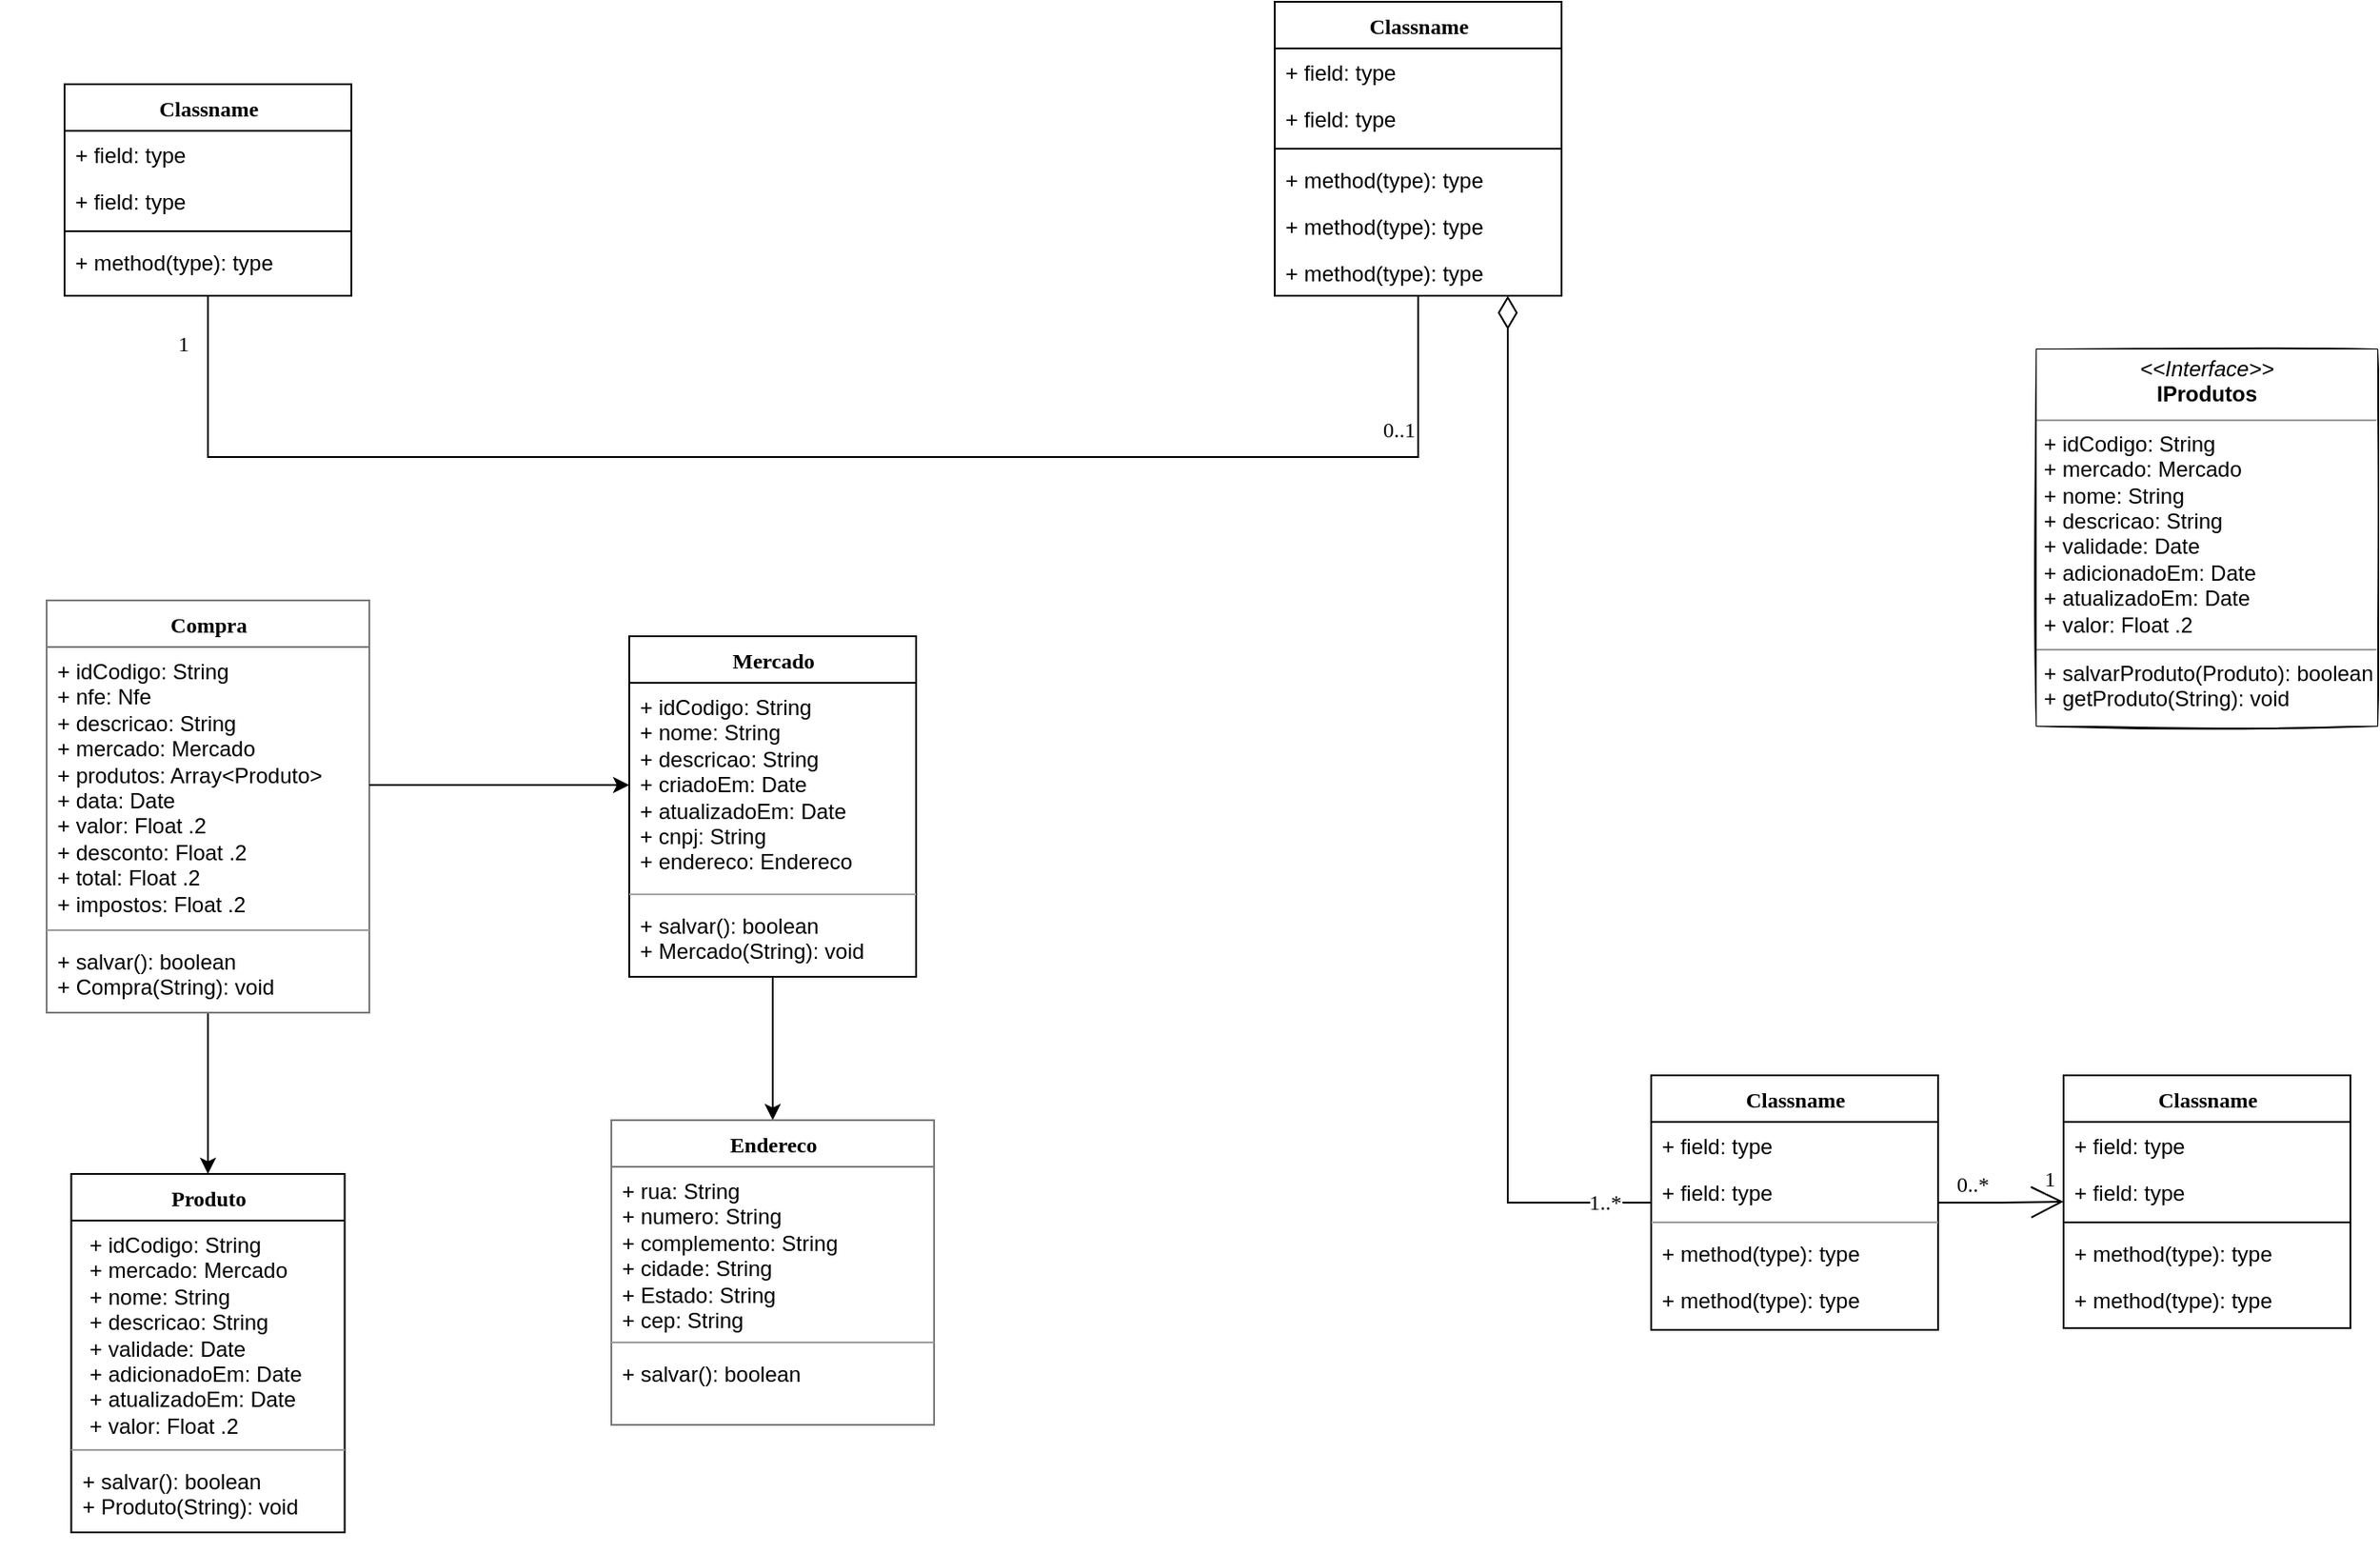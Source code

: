 <mxfile version="15.7.4" type="github">
  <diagram name="Page-1" id="6133507b-19e7-1e82-6fc7-422aa6c4b21f">
    <mxGraphModel dx="868" dy="1304" grid="1" gridSize="10" guides="1" tooltips="1" connect="1" arrows="1" fold="1" page="1" pageScale="1" pageWidth="1100" pageHeight="850" background="none" math="0" shadow="0">
      <root>
        <mxCell id="0" />
        <mxCell id="1" parent="0" />
        <mxCell id="5zKXGd3uKck9Og05UXul-10" value="" style="rounded=0;whiteSpace=wrap;html=1;shadow=0;glass=0;labelBackgroundColor=default;sketch=1;fontColor=default;strokeColor=#FFFFFF;gradientColor=none;fillColor=none;" parent="1" vertex="1">
          <mxGeometry y="150" width="700" height="550" as="geometry" />
        </mxCell>
        <mxCell id="235556782a83e6d0-1" value="Produto" style="swimlane;html=1;fontStyle=1;align=center;verticalAlign=top;childLayout=stackLayout;horizontal=1;startSize=26;horizontalStack=0;resizeParent=1;resizeLast=0;collapsible=1;marginBottom=0;swimlaneFillColor=rgba(255, 255, 255, 1);rounded=0;shadow=0;comic=0;labelBackgroundColor=default;strokeWidth=1;fillColor=rgba(255, 255, 255, 1);fontFamily=Verdana;fontSize=12;glass=0;fontColor=default;" parent="1" vertex="1">
          <mxGeometry x="38.75" y="490" width="152.5" height="200" as="geometry">
            <mxRectangle x="35" y="436" width="90" height="26" as="alternateBounds" />
          </mxGeometry>
        </mxCell>
        <mxCell id="235556782a83e6d0-5" value="&lt;p style=&quot;margin: 0px 0px 0px 4px&quot;&gt;+ idCodigo: String&lt;br&gt;+ mercado: Mercado&lt;/p&gt;&lt;p style=&quot;margin: 0px 0px 0px 4px&quot;&gt;+ nome: String&lt;/p&gt;&lt;p style=&quot;margin: 0px 0px 0px 4px&quot;&gt;+ descricao: String&lt;/p&gt;&lt;p style=&quot;margin: 0px 0px 0px 4px&quot;&gt;+ validade: Date&lt;/p&gt;&lt;p style=&quot;margin: 0px 0px 0px 4px&quot;&gt;+ adicionadoEm: Date&lt;/p&gt;&lt;p style=&quot;margin: 0px 0px 0px 4px&quot;&gt;+ atualizadoEm: Date&lt;/p&gt;&lt;p style=&quot;margin: 0px 0px 0px 4px&quot;&gt;+ valor: Float .2&lt;/p&gt;" style="text;html=1;strokeColor=none;fillColor=none;align=left;verticalAlign=top;spacingLeft=4;spacingRight=4;whiteSpace=wrap;overflow=hidden;rotatable=0;points=[[0,0.5],[1,0.5]];portConstraint=eastwest;fontColor=default;labelBackgroundColor=default;" parent="235556782a83e6d0-1" vertex="1">
          <mxGeometry y="26" width="152.5" height="124" as="geometry" />
        </mxCell>
        <mxCell id="235556782a83e6d0-6" value="" style="line;html=1;strokeWidth=1;fillColor=none;align=left;verticalAlign=middle;spacingTop=-1;spacingLeft=3;spacingRight=3;rotatable=0;labelPosition=right;points=[];portConstraint=eastwest;fontColor=default;labelBackgroundColor=default;strokeColor=#9C9C9C;" parent="235556782a83e6d0-1" vertex="1">
          <mxGeometry y="150" width="152.5" height="8" as="geometry" />
        </mxCell>
        <mxCell id="235556782a83e6d0-7" value="&lt;span&gt;+ salvar(): boolean&lt;/span&gt;&lt;br&gt;&lt;span&gt;+ Produto(String): void&lt;/span&gt;" style="text;html=1;strokeColor=none;fillColor=none;align=left;verticalAlign=top;spacingLeft=4;spacingRight=4;whiteSpace=wrap;overflow=hidden;rotatable=0;points=[[0,0.5],[1,0.5]];portConstraint=eastwest;fontColor=default;labelBackgroundColor=default;" parent="235556782a83e6d0-1" vertex="1">
          <mxGeometry y="158" width="152.5" height="42" as="geometry" />
        </mxCell>
        <mxCell id="78961159f06e98e8-17" value="Classname" style="swimlane;html=1;fontStyle=1;align=center;verticalAlign=top;childLayout=stackLayout;horizontal=1;startSize=26;horizontalStack=0;resizeParent=1;resizeLast=0;collapsible=1;marginBottom=0;swimlaneFillColor=rgba(255, 255, 255, 1);rounded=0;shadow=0;comic=0;labelBackgroundColor=default;strokeWidth=1;fillColor=rgba(255, 255, 255, 1);fontFamily=Verdana;fontSize=12;glass=0;fontColor=default;" parent="1" vertex="1">
          <mxGeometry x="35" y="-118" width="160" height="118" as="geometry">
            <mxRectangle x="35" y="-118" width="100" height="26" as="alternateBounds" />
          </mxGeometry>
        </mxCell>
        <mxCell id="78961159f06e98e8-23" value="+ field: type" style="text;html=1;strokeColor=none;fillColor=none;align=left;verticalAlign=top;spacingLeft=4;spacingRight=4;whiteSpace=wrap;overflow=hidden;rotatable=0;points=[[0,0.5],[1,0.5]];portConstraint=eastwest;fontColor=default;labelBackgroundColor=default;" parent="78961159f06e98e8-17" vertex="1">
          <mxGeometry y="26" width="160" height="26" as="geometry" />
        </mxCell>
        <mxCell id="78961159f06e98e8-24" value="+ field: type" style="text;html=1;strokeColor=none;fillColor=none;align=left;verticalAlign=top;spacingLeft=4;spacingRight=4;whiteSpace=wrap;overflow=hidden;rotatable=0;points=[[0,0.5],[1,0.5]];portConstraint=eastwest;fontColor=default;labelBackgroundColor=default;" parent="78961159f06e98e8-17" vertex="1">
          <mxGeometry y="52" width="160" height="26" as="geometry" />
        </mxCell>
        <mxCell id="78961159f06e98e8-19" value="" style="line;html=1;strokeWidth=1;fillColor=none;align=left;verticalAlign=middle;spacingTop=-1;spacingLeft=3;spacingRight=3;rotatable=0;labelPosition=right;points=[];portConstraint=eastwest;fontColor=default;labelBackgroundColor=default;" parent="78961159f06e98e8-17" vertex="1">
          <mxGeometry y="78" width="160" height="8" as="geometry" />
        </mxCell>
        <mxCell id="78961159f06e98e8-27" value="+ method(type): type" style="text;html=1;strokeColor=none;fillColor=none;align=left;verticalAlign=top;spacingLeft=4;spacingRight=4;whiteSpace=wrap;overflow=hidden;rotatable=0;points=[[0,0.5],[1,0.5]];portConstraint=eastwest;fontColor=default;labelBackgroundColor=default;" parent="78961159f06e98e8-17" vertex="1">
          <mxGeometry y="86" width="160" height="26" as="geometry" />
        </mxCell>
        <mxCell id="b94bc138ca980ef-8" style="edgeStyle=orthogonalEdgeStyle;rounded=0;html=1;labelBackgroundColor=default;startArrow=none;startFill=0;startSize=8;endArrow=none;endFill=0;endSize=16;fontFamily=Verdana;fontSize=12;fontColor=default;" parent="1" source="78961159f06e98e8-43" target="78961159f06e98e8-17" edge="1">
          <mxGeometry relative="1" as="geometry">
            <Array as="points">
              <mxPoint x="790" y="90" />
              <mxPoint x="115" y="90" />
            </Array>
          </mxGeometry>
        </mxCell>
        <mxCell id="b94bc138ca980ef-15" value="0..1" style="text;html=1;resizable=0;points=[];align=center;verticalAlign=middle;labelBackgroundColor=default;fontSize=12;fontFamily=Verdana;fontColor=default;" parent="b94bc138ca980ef-8" vertex="1" connectable="0">
          <mxGeometry x="-0.575" y="-86" relative="1" as="geometry">
            <mxPoint x="80" y="71" as="offset" />
          </mxGeometry>
        </mxCell>
        <mxCell id="b94bc138ca980ef-16" value="1" style="text;html=1;resizable=0;points=[];align=center;verticalAlign=middle;labelBackgroundColor=default;fontSize=12;fontFamily=Verdana;fontColor=default;" parent="b94bc138ca980ef-8" vertex="1" connectable="0">
          <mxGeometry x="0.892" y="-1" relative="1" as="geometry">
            <mxPoint x="-15" y="-19" as="offset" />
          </mxGeometry>
        </mxCell>
        <mxCell id="78961159f06e98e8-43" value="Classname" style="swimlane;html=1;fontStyle=1;align=center;verticalAlign=top;childLayout=stackLayout;horizontal=1;startSize=26;horizontalStack=0;resizeParent=1;resizeLast=0;collapsible=1;marginBottom=0;swimlaneFillColor=default;rounded=0;shadow=0;comic=0;labelBackgroundColor=default;strokeWidth=1;fillColor=default;fontFamily=Verdana;fontSize=12;swimlaneLine=1;glass=0;fontColor=default;" parent="1" vertex="1">
          <mxGeometry x="710" y="-164.0" width="160" height="164" as="geometry">
            <mxRectangle x="665" y="136.0" width="100" height="26" as="alternateBounds" />
          </mxGeometry>
        </mxCell>
        <mxCell id="78961159f06e98e8-44" value="+ field: type" style="text;html=1;strokeColor=none;fillColor=none;align=left;verticalAlign=top;spacingLeft=4;spacingRight=4;whiteSpace=wrap;overflow=hidden;rotatable=0;points=[[0,0.5],[1,0.5]];portConstraint=eastwest;fontColor=default;labelBackgroundColor=default;" parent="78961159f06e98e8-43" vertex="1">
          <mxGeometry y="26" width="160" height="26" as="geometry" />
        </mxCell>
        <mxCell id="78961159f06e98e8-45" value="+ field: type" style="text;html=1;strokeColor=none;fillColor=none;align=left;verticalAlign=top;spacingLeft=4;spacingRight=4;whiteSpace=wrap;overflow=hidden;rotatable=0;points=[[0,0.5],[1,0.5]];portConstraint=eastwest;fontColor=default;labelBackgroundColor=default;" parent="78961159f06e98e8-43" vertex="1">
          <mxGeometry y="52" width="160" height="26" as="geometry" />
        </mxCell>
        <mxCell id="78961159f06e98e8-51" value="" style="line;html=1;strokeWidth=1;fillColor=none;align=left;verticalAlign=middle;spacingTop=-1;spacingLeft=3;spacingRight=3;rotatable=0;labelPosition=right;points=[];portConstraint=eastwest;fontColor=default;labelBackgroundColor=default;" parent="78961159f06e98e8-43" vertex="1">
          <mxGeometry y="78" width="160" height="8" as="geometry" />
        </mxCell>
        <mxCell id="78961159f06e98e8-52" value="+ method(type): type" style="text;html=1;strokeColor=none;fillColor=none;align=left;verticalAlign=top;spacingLeft=4;spacingRight=4;whiteSpace=wrap;overflow=hidden;rotatable=0;points=[[0,0.5],[1,0.5]];portConstraint=eastwest;fontColor=default;labelBackgroundColor=default;" parent="78961159f06e98e8-43" vertex="1">
          <mxGeometry y="86" width="160" height="26" as="geometry" />
        </mxCell>
        <mxCell id="b94bc138ca980ef-2" value="+ method(type): type" style="text;html=1;strokeColor=none;fillColor=none;align=left;verticalAlign=top;spacingLeft=4;spacingRight=4;whiteSpace=wrap;overflow=hidden;rotatable=0;points=[[0,0.5],[1,0.5]];portConstraint=eastwest;fontColor=default;labelBackgroundColor=default;" parent="78961159f06e98e8-43" vertex="1">
          <mxGeometry y="112" width="160" height="26" as="geometry" />
        </mxCell>
        <mxCell id="b94bc138ca980ef-3" value="+ method(type): type" style="text;html=1;strokeColor=none;fillColor=none;align=left;verticalAlign=top;spacingLeft=4;spacingRight=4;whiteSpace=wrap;overflow=hidden;rotatable=0;points=[[0,0.5],[1,0.5]];portConstraint=eastwest;fontColor=default;labelBackgroundColor=default;" parent="78961159f06e98e8-43" vertex="1">
          <mxGeometry y="138" width="160" height="26" as="geometry" />
        </mxCell>
        <mxCell id="g6gI2_b0DA2nGjBc2nJV-2" value="" style="edgeStyle=orthogonalEdgeStyle;rounded=0;orthogonalLoop=1;jettySize=auto;html=1;entryX=0.5;entryY=0;entryDx=0;entryDy=0;" edge="1" parent="1" source="78961159f06e98e8-69" target="78961159f06e98e8-108">
          <mxGeometry relative="1" as="geometry" />
        </mxCell>
        <mxCell id="78961159f06e98e8-69" value="Mercado" style="swimlane;html=1;fontStyle=1;align=center;verticalAlign=top;childLayout=stackLayout;horizontal=1;startSize=26;horizontalStack=0;resizeParent=1;resizeLast=0;collapsible=1;marginBottom=0;swimlaneFillColor=rgba(255, 255, 255, 1);rounded=0;shadow=0;comic=0;labelBackgroundColor=default;strokeWidth=1;fillColor=rgba(255, 255, 255, 1);fontFamily=Verdana;fontSize=12;glass=0;fontColor=default;" parent="1" vertex="1">
          <mxGeometry x="350" y="190" width="160" height="190" as="geometry" />
        </mxCell>
        <mxCell id="78961159f06e98e8-70" value="+ idCodigo: String&lt;br&gt;+ nome: String&lt;br&gt;+ descricao: String&lt;br&gt;+ criadoEm: Date&lt;br&gt;+ atualizadoEm: Date&lt;br&gt;+ cnpj: String&lt;br&gt;+ endereco: Endereco" style="text;html=1;strokeColor=none;fillColor=none;align=left;verticalAlign=top;spacingLeft=4;spacingRight=4;whiteSpace=wrap;overflow=hidden;rotatable=0;points=[[0,0.5],[1,0.5]];portConstraint=eastwest;fontColor=default;labelBackgroundColor=default;" parent="78961159f06e98e8-69" vertex="1">
          <mxGeometry y="26" width="160" height="114" as="geometry" />
        </mxCell>
        <mxCell id="78961159f06e98e8-77" value="" style="line;html=1;strokeWidth=1;fillColor=none;align=left;verticalAlign=middle;spacingTop=-1;spacingLeft=3;spacingRight=3;rotatable=0;labelPosition=right;points=[];portConstraint=eastwest;fontColor=default;labelBackgroundColor=default;strokeColor=#A6A6A6;" parent="78961159f06e98e8-69" vertex="1">
          <mxGeometry y="140" width="160" height="8" as="geometry" />
        </mxCell>
        <mxCell id="5zKXGd3uKck9Og05UXul-4" value="&lt;span&gt;+ salvar(): boolean&lt;/span&gt;&lt;br&gt;&lt;span&gt;+ Mercado(String): void&lt;/span&gt;" style="text;html=1;strokeColor=none;fillColor=none;align=left;verticalAlign=top;spacingLeft=4;spacingRight=4;whiteSpace=wrap;overflow=hidden;rotatable=0;points=[[0,0.5],[1,0.5]];portConstraint=eastwest;fontColor=default;labelBackgroundColor=default;" parent="78961159f06e98e8-69" vertex="1">
          <mxGeometry y="148" width="160" height="42" as="geometry" />
        </mxCell>
        <mxCell id="b94bc138ca980ef-9" style="edgeStyle=orthogonalEdgeStyle;rounded=0;html=1;labelBackgroundColor=default;startArrow=none;startFill=0;startSize=8;endArrow=diamondThin;endFill=0;endSize=16;fontFamily=Verdana;fontSize=12;fontColor=default;" parent="1" source="78961159f06e98e8-82" target="78961159f06e98e8-43" edge="1">
          <mxGeometry relative="1" as="geometry">
            <Array as="points">
              <mxPoint x="840" y="506" />
            </Array>
          </mxGeometry>
        </mxCell>
        <mxCell id="b94bc138ca980ef-19" value="1..*" style="text;html=1;resizable=0;points=[];align=center;verticalAlign=middle;labelBackgroundColor=default;fontSize=12;fontFamily=Verdana;fontColor=default;" parent="b94bc138ca980ef-9" vertex="1" connectable="0">
          <mxGeometry x="-0.847" y="-1" relative="1" as="geometry">
            <mxPoint x="19" y="1" as="offset" />
          </mxGeometry>
        </mxCell>
        <mxCell id="b94bc138ca980ef-10" style="edgeStyle=orthogonalEdgeStyle;rounded=0;html=1;labelBackgroundColor=default;startArrow=none;startFill=0;startSize=8;endArrow=open;endFill=0;endSize=16;fontFamily=Verdana;fontSize=12;fontColor=default;" parent="1" source="78961159f06e98e8-82" target="78961159f06e98e8-95" edge="1">
          <mxGeometry relative="1" as="geometry" />
        </mxCell>
        <mxCell id="b94bc138ca980ef-20" value="0..*" style="text;html=1;resizable=0;points=[];align=center;verticalAlign=middle;labelBackgroundColor=default;fontSize=12;fontFamily=Verdana;fontColor=default;" parent="b94bc138ca980ef-10" vertex="1" connectable="0">
          <mxGeometry x="-0.789" relative="1" as="geometry">
            <mxPoint x="11" y="-10" as="offset" />
          </mxGeometry>
        </mxCell>
        <mxCell id="b94bc138ca980ef-21" value="1" style="text;html=1;resizable=0;points=[];align=center;verticalAlign=middle;labelBackgroundColor=default;fontSize=12;fontFamily=Verdana;fontColor=default;" parent="b94bc138ca980ef-10" vertex="1" connectable="0">
          <mxGeometry x="0.7" y="1" relative="1" as="geometry">
            <mxPoint x="2" y="-12" as="offset" />
          </mxGeometry>
        </mxCell>
        <mxCell id="78961159f06e98e8-82" value="Classname" style="swimlane;html=1;fontStyle=1;align=center;verticalAlign=top;childLayout=stackLayout;horizontal=1;startSize=26;horizontalStack=0;resizeParent=1;resizeLast=0;collapsible=1;marginBottom=0;swimlaneFillColor=rgba(255, 255, 255, 1);rounded=0;shadow=0;comic=0;labelBackgroundColor=default;strokeWidth=1;fillColor=rgba(255, 255, 255, 1);fontFamily=Verdana;fontSize=12;glass=0;fontColor=default;" parent="1" vertex="1">
          <mxGeometry x="920" y="435" width="160" height="142" as="geometry" />
        </mxCell>
        <mxCell id="78961159f06e98e8-84" value="+ field: type" style="text;html=1;strokeColor=none;fillColor=none;align=left;verticalAlign=top;spacingLeft=4;spacingRight=4;whiteSpace=wrap;overflow=hidden;rotatable=0;points=[[0,0.5],[1,0.5]];portConstraint=eastwest;fontColor=default;labelBackgroundColor=default;" parent="78961159f06e98e8-82" vertex="1">
          <mxGeometry y="26" width="160" height="26" as="geometry" />
        </mxCell>
        <mxCell id="78961159f06e98e8-89" value="+ field: type" style="text;html=1;strokeColor=none;fillColor=none;align=left;verticalAlign=top;spacingLeft=4;spacingRight=4;whiteSpace=wrap;overflow=hidden;rotatable=0;points=[[0,0.5],[1,0.5]];portConstraint=eastwest;fontColor=default;labelBackgroundColor=default;" parent="78961159f06e98e8-82" vertex="1">
          <mxGeometry y="52" width="160" height="26" as="geometry" />
        </mxCell>
        <mxCell id="78961159f06e98e8-90" value="" style="line;html=1;strokeWidth=1;fillColor=none;align=left;verticalAlign=middle;spacingTop=-1;spacingLeft=3;spacingRight=3;rotatable=0;labelPosition=right;points=[];portConstraint=eastwest;fontColor=default;labelBackgroundColor=default;strokeColor=#9C9C9C;" parent="78961159f06e98e8-82" vertex="1">
          <mxGeometry y="78" width="160" height="8" as="geometry" />
        </mxCell>
        <mxCell id="78961159f06e98e8-94" value="+ method(type): type" style="text;html=1;strokeColor=none;fillColor=none;align=left;verticalAlign=top;spacingLeft=4;spacingRight=4;whiteSpace=wrap;overflow=hidden;rotatable=0;points=[[0,0.5],[1,0.5]];portConstraint=eastwest;fontColor=default;labelBackgroundColor=default;" parent="78961159f06e98e8-82" vertex="1">
          <mxGeometry y="86" width="160" height="26" as="geometry" />
        </mxCell>
        <mxCell id="b94bc138ca980ef-4" value="+ method(type): type" style="text;html=1;strokeColor=none;fillColor=none;align=left;verticalAlign=top;spacingLeft=4;spacingRight=4;whiteSpace=wrap;overflow=hidden;rotatable=0;points=[[0,0.5],[1,0.5]];portConstraint=eastwest;fontColor=default;labelBackgroundColor=default;" parent="78961159f06e98e8-82" vertex="1">
          <mxGeometry y="112" width="160" height="26" as="geometry" />
        </mxCell>
        <mxCell id="78961159f06e98e8-95" value="Classname" style="swimlane;html=1;fontStyle=1;align=center;verticalAlign=top;childLayout=stackLayout;horizontal=1;startSize=26;horizontalStack=0;resizeParent=1;resizeLast=0;collapsible=1;marginBottom=0;swimlaneFillColor=#ffffff;rounded=0;shadow=0;comic=0;labelBackgroundColor=default;strokeWidth=1;fillColor=none;fontFamily=Verdana;fontSize=12;fontColor=default;" parent="1" vertex="1">
          <mxGeometry x="1150" y="435" width="160" height="141" as="geometry" />
        </mxCell>
        <mxCell id="78961159f06e98e8-96" value="+ field: type" style="text;html=1;strokeColor=none;fillColor=none;align=left;verticalAlign=top;spacingLeft=4;spacingRight=4;whiteSpace=wrap;overflow=hidden;rotatable=0;points=[[0,0.5],[1,0.5]];portConstraint=eastwest;fontColor=default;labelBackgroundColor=default;" parent="78961159f06e98e8-95" vertex="1">
          <mxGeometry y="26" width="160" height="26" as="geometry" />
        </mxCell>
        <mxCell id="78961159f06e98e8-102" value="+ field: type" style="text;html=1;strokeColor=none;fillColor=none;align=left;verticalAlign=top;spacingLeft=4;spacingRight=4;whiteSpace=wrap;overflow=hidden;rotatable=0;points=[[0,0.5],[1,0.5]];portConstraint=eastwest;fontColor=default;labelBackgroundColor=default;" parent="78961159f06e98e8-95" vertex="1">
          <mxGeometry y="52" width="160" height="26" as="geometry" />
        </mxCell>
        <mxCell id="78961159f06e98e8-103" value="" style="line;html=1;strokeWidth=1;fillColor=none;align=left;verticalAlign=middle;spacingTop=-1;spacingLeft=3;spacingRight=3;rotatable=0;labelPosition=right;points=[];portConstraint=eastwest;fontColor=default;labelBackgroundColor=default;" parent="78961159f06e98e8-95" vertex="1">
          <mxGeometry y="78" width="160" height="8" as="geometry" />
        </mxCell>
        <mxCell id="78961159f06e98e8-104" value="+ method(type): type" style="text;html=1;strokeColor=none;fillColor=none;align=left;verticalAlign=top;spacingLeft=4;spacingRight=4;whiteSpace=wrap;overflow=hidden;rotatable=0;points=[[0,0.5],[1,0.5]];portConstraint=eastwest;fontColor=default;labelBackgroundColor=default;" parent="78961159f06e98e8-95" vertex="1">
          <mxGeometry y="86" width="160" height="26" as="geometry" />
        </mxCell>
        <mxCell id="b94bc138ca980ef-5" value="+ method(type): type" style="text;html=1;strokeColor=none;fillColor=none;align=left;verticalAlign=top;spacingLeft=4;spacingRight=4;whiteSpace=wrap;overflow=hidden;rotatable=0;points=[[0,0.5],[1,0.5]];portConstraint=eastwest;fontColor=default;labelBackgroundColor=default;" parent="78961159f06e98e8-95" vertex="1">
          <mxGeometry y="112" width="160" height="26" as="geometry" />
        </mxCell>
        <mxCell id="78961159f06e98e8-108" value="Endereco" style="swimlane;html=1;fontStyle=1;align=center;verticalAlign=top;childLayout=stackLayout;horizontal=1;startSize=26;horizontalStack=0;resizeParent=1;resizeLast=0;collapsible=1;marginBottom=0;swimlaneFillColor=rgba(255, 255, 255, 1);rounded=0;shadow=0;comic=0;labelBackgroundColor=default;strokeWidth=1;fillColor=rgba(255, 255, 255, 1);fontFamily=Verdana;fontSize=12;glass=0;fontColor=default;strokeColor=#7A7A7A;" parent="1" vertex="1">
          <mxGeometry x="340" y="460" width="180" height="170" as="geometry" />
        </mxCell>
        <mxCell id="78961159f06e98e8-109" value="+ rua: String&lt;br&gt;+ numero: String&lt;br&gt;+ complemento: String&lt;br&gt;+ cidade: String&lt;br&gt;+ Estado: String&lt;br&gt;+ cep: String" style="text;html=1;strokeColor=none;fillColor=none;align=left;verticalAlign=top;spacingLeft=4;spacingRight=4;whiteSpace=wrap;overflow=hidden;rotatable=0;points=[[0,0.5],[1,0.5]];portConstraint=eastwest;fontColor=default;labelBackgroundColor=default;" parent="78961159f06e98e8-108" vertex="1">
          <mxGeometry y="26" width="180" height="94" as="geometry" />
        </mxCell>
        <mxCell id="78961159f06e98e8-116" value="" style="line;html=1;strokeWidth=1;fillColor=none;align=left;verticalAlign=middle;spacingTop=-1;spacingLeft=3;spacingRight=3;rotatable=0;labelPosition=right;points=[];portConstraint=eastwest;fontColor=default;labelBackgroundColor=default;strokeColor=#9E9E9E;" parent="78961159f06e98e8-108" vertex="1">
          <mxGeometry y="120" width="180" height="8" as="geometry" />
        </mxCell>
        <mxCell id="78961159f06e98e8-117" value="+ salvar(): boolean" style="text;html=1;strokeColor=none;fillColor=none;align=left;verticalAlign=top;spacingLeft=4;spacingRight=4;whiteSpace=wrap;overflow=hidden;rotatable=0;points=[[0,0.5],[1,0.5]];portConstraint=eastwest;fontColor=default;labelBackgroundColor=default;" parent="78961159f06e98e8-108" vertex="1">
          <mxGeometry y="128" width="180" height="42" as="geometry" />
        </mxCell>
        <mxCell id="g6gI2_b0DA2nGjBc2nJV-3" value="" style="edgeStyle=orthogonalEdgeStyle;rounded=0;orthogonalLoop=1;jettySize=auto;html=1;entryX=0.5;entryY=0;entryDx=0;entryDy=0;" edge="1" parent="1" source="5zKXGd3uKck9Og05UXul-5" target="235556782a83e6d0-1">
          <mxGeometry relative="1" as="geometry" />
        </mxCell>
        <mxCell id="5zKXGd3uKck9Og05UXul-5" value="Compra" style="swimlane;html=1;fontStyle=1;align=center;verticalAlign=top;childLayout=stackLayout;horizontal=1;startSize=26;horizontalStack=0;resizeParent=1;resizeLast=0;collapsible=1;marginBottom=0;swimlaneFillColor=rgba(255, 255, 255, 1);rounded=0;shadow=0;comic=0;labelBackgroundColor=default;strokeWidth=1;fillColor=rgba(255, 255, 255, 1);fontFamily=Verdana;fontSize=12;glass=0;fontColor=default;strokeColor=#7A7A7A;" parent="1" vertex="1">
          <mxGeometry x="25" y="170" width="180" height="230" as="geometry" />
        </mxCell>
        <mxCell id="5zKXGd3uKck9Og05UXul-6" value="+ idCodigo: String&lt;br&gt;+ nfe: Nfe&lt;br&gt;+ descricao: String&lt;br&gt;+ mercado: Mercado&lt;br&gt;+ produtos: Array&amp;lt;Produto&amp;gt;&lt;br&gt;+ data: Date&lt;br&gt;+ valor: Float .2&lt;br&gt;+ desconto: Float .2&lt;br&gt;+ total: Float .2&lt;br&gt;+ impostos: Float .2" style="text;html=1;strokeColor=none;fillColor=none;align=left;verticalAlign=top;spacingLeft=4;spacingRight=4;whiteSpace=wrap;overflow=hidden;rotatable=0;points=[[0,0.5],[1,0.5]];portConstraint=eastwest;fontColor=default;labelBackgroundColor=default;" parent="5zKXGd3uKck9Og05UXul-5" vertex="1">
          <mxGeometry y="26" width="180" height="154" as="geometry" />
        </mxCell>
        <mxCell id="5zKXGd3uKck9Og05UXul-7" value="" style="line;html=1;strokeWidth=1;fillColor=none;align=left;verticalAlign=middle;spacingTop=-1;spacingLeft=3;spacingRight=3;rotatable=0;labelPosition=right;points=[];portConstraint=eastwest;fontColor=default;labelBackgroundColor=default;strokeColor=#9E9E9E;" parent="5zKXGd3uKck9Og05UXul-5" vertex="1">
          <mxGeometry y="180" width="180" height="8" as="geometry" />
        </mxCell>
        <mxCell id="5zKXGd3uKck9Og05UXul-8" value="+ salvar(): boolean&lt;br&gt;+ Compra(String): void" style="text;html=1;strokeColor=none;fillColor=none;align=left;verticalAlign=top;spacingLeft=4;spacingRight=4;whiteSpace=wrap;overflow=hidden;rotatable=0;points=[[0,0.5],[1,0.5]];portConstraint=eastwest;fontColor=default;labelBackgroundColor=default;" parent="5zKXGd3uKck9Og05UXul-5" vertex="1">
          <mxGeometry y="188" width="180" height="42" as="geometry" />
        </mxCell>
        <mxCell id="5zKXGd3uKck9Og05UXul-9" value="&lt;p style=&quot;margin: 0px ; margin-top: 4px ; text-align: center&quot;&gt;&lt;i&gt;&amp;lt;&amp;lt;Interface&amp;gt;&amp;gt;&lt;/i&gt;&lt;br&gt;&lt;b&gt;IProdutos&lt;/b&gt;&lt;/p&gt;&lt;hr size=&quot;1&quot;&gt;&lt;p style=&quot;margin: 0px ; margin-left: 4px&quot;&gt;+ idCodigo: String&lt;br&gt;+ mercado: Mercado&lt;/p&gt;&lt;p style=&quot;margin: 0px ; margin-left: 4px&quot;&gt;+ nome: String&lt;/p&gt;&lt;p style=&quot;margin: 0px ; margin-left: 4px&quot;&gt;+ descricao: String&lt;/p&gt;&lt;p style=&quot;margin: 0px ; margin-left: 4px&quot;&gt;+ validade: Date&lt;/p&gt;&lt;p style=&quot;margin: 0px ; margin-left: 4px&quot;&gt;+ adicionadoEm: Date&lt;/p&gt;&lt;p style=&quot;margin: 0px ; margin-left: 4px&quot;&gt;+ atualizadoEm: Date&lt;/p&gt;&lt;p style=&quot;margin: 0px ; margin-left: 4px&quot;&gt;+ valor: Float .2&lt;br&gt;&lt;/p&gt;&lt;hr size=&quot;1&quot;&gt;&lt;p style=&quot;margin: 0px ; margin-left: 4px&quot;&gt;+ salvarProduto(Produto): boolean&lt;br&gt;+ getProduto(String): void&lt;/p&gt;" style="verticalAlign=top;align=left;overflow=fill;fontSize=12;fontFamily=Helvetica;html=1;rounded=0;shadow=0;comic=0;labelBackgroundColor=default;strokeWidth=1;fontColor=default;strokeColor=default;sketch=1;glass=0;" parent="1" vertex="1">
          <mxGeometry x="1135" y="30" width="190" height="210" as="geometry" />
        </mxCell>
        <mxCell id="g6gI2_b0DA2nGjBc2nJV-1" value="" style="edgeStyle=orthogonalEdgeStyle;rounded=0;orthogonalLoop=1;jettySize=auto;html=1;entryX=0;entryY=0.5;entryDx=0;entryDy=0;" edge="1" parent="1" source="5zKXGd3uKck9Og05UXul-6" target="78961159f06e98e8-70">
          <mxGeometry relative="1" as="geometry" />
        </mxCell>
      </root>
    </mxGraphModel>
  </diagram>
</mxfile>
